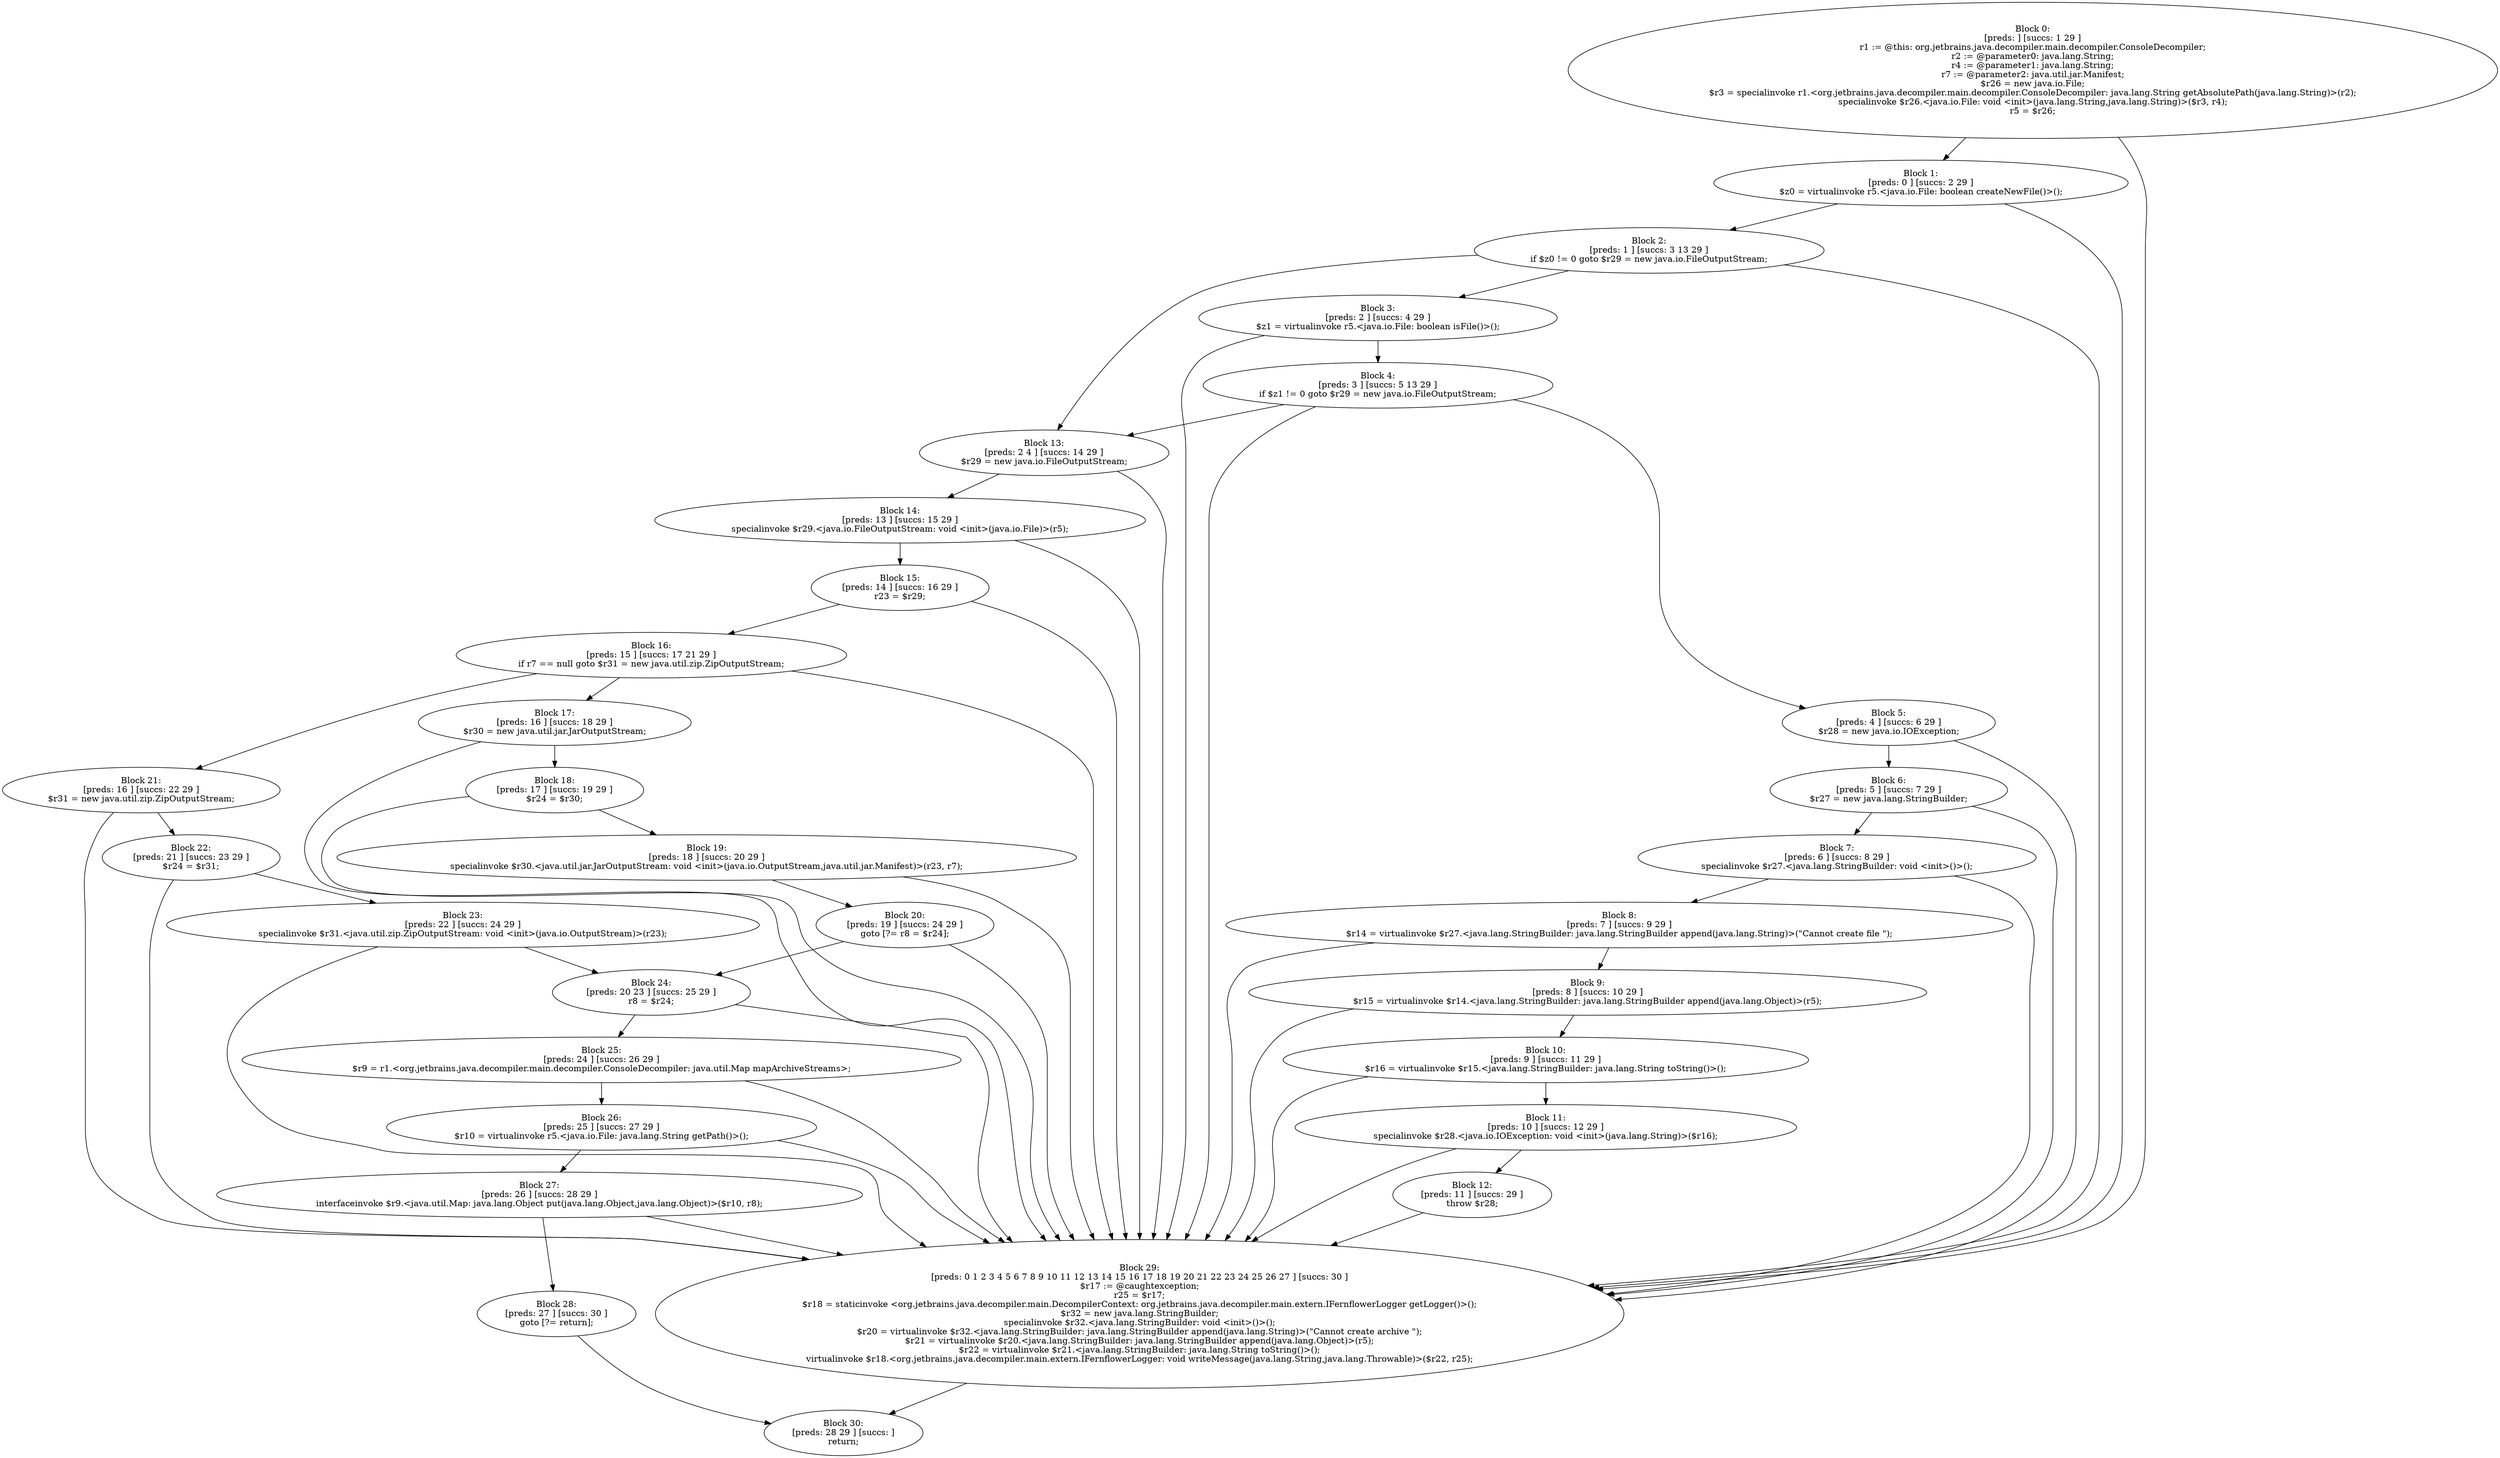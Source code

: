 digraph "unitGraph" {
    "Block 0:
[preds: ] [succs: 1 29 ]
r1 := @this: org.jetbrains.java.decompiler.main.decompiler.ConsoleDecompiler;
r2 := @parameter0: java.lang.String;
r4 := @parameter1: java.lang.String;
r7 := @parameter2: java.util.jar.Manifest;
$r26 = new java.io.File;
$r3 = specialinvoke r1.<org.jetbrains.java.decompiler.main.decompiler.ConsoleDecompiler: java.lang.String getAbsolutePath(java.lang.String)>(r2);
specialinvoke $r26.<java.io.File: void <init>(java.lang.String,java.lang.String)>($r3, r4);
r5 = $r26;
"
    "Block 1:
[preds: 0 ] [succs: 2 29 ]
$z0 = virtualinvoke r5.<java.io.File: boolean createNewFile()>();
"
    "Block 2:
[preds: 1 ] [succs: 3 13 29 ]
if $z0 != 0 goto $r29 = new java.io.FileOutputStream;
"
    "Block 3:
[preds: 2 ] [succs: 4 29 ]
$z1 = virtualinvoke r5.<java.io.File: boolean isFile()>();
"
    "Block 4:
[preds: 3 ] [succs: 5 13 29 ]
if $z1 != 0 goto $r29 = new java.io.FileOutputStream;
"
    "Block 5:
[preds: 4 ] [succs: 6 29 ]
$r28 = new java.io.IOException;
"
    "Block 6:
[preds: 5 ] [succs: 7 29 ]
$r27 = new java.lang.StringBuilder;
"
    "Block 7:
[preds: 6 ] [succs: 8 29 ]
specialinvoke $r27.<java.lang.StringBuilder: void <init>()>();
"
    "Block 8:
[preds: 7 ] [succs: 9 29 ]
$r14 = virtualinvoke $r27.<java.lang.StringBuilder: java.lang.StringBuilder append(java.lang.String)>(\"Cannot create file \");
"
    "Block 9:
[preds: 8 ] [succs: 10 29 ]
$r15 = virtualinvoke $r14.<java.lang.StringBuilder: java.lang.StringBuilder append(java.lang.Object)>(r5);
"
    "Block 10:
[preds: 9 ] [succs: 11 29 ]
$r16 = virtualinvoke $r15.<java.lang.StringBuilder: java.lang.String toString()>();
"
    "Block 11:
[preds: 10 ] [succs: 12 29 ]
specialinvoke $r28.<java.io.IOException: void <init>(java.lang.String)>($r16);
"
    "Block 12:
[preds: 11 ] [succs: 29 ]
throw $r28;
"
    "Block 13:
[preds: 2 4 ] [succs: 14 29 ]
$r29 = new java.io.FileOutputStream;
"
    "Block 14:
[preds: 13 ] [succs: 15 29 ]
specialinvoke $r29.<java.io.FileOutputStream: void <init>(java.io.File)>(r5);
"
    "Block 15:
[preds: 14 ] [succs: 16 29 ]
r23 = $r29;
"
    "Block 16:
[preds: 15 ] [succs: 17 21 29 ]
if r7 == null goto $r31 = new java.util.zip.ZipOutputStream;
"
    "Block 17:
[preds: 16 ] [succs: 18 29 ]
$r30 = new java.util.jar.JarOutputStream;
"
    "Block 18:
[preds: 17 ] [succs: 19 29 ]
$r24 = $r30;
"
    "Block 19:
[preds: 18 ] [succs: 20 29 ]
specialinvoke $r30.<java.util.jar.JarOutputStream: void <init>(java.io.OutputStream,java.util.jar.Manifest)>(r23, r7);
"
    "Block 20:
[preds: 19 ] [succs: 24 29 ]
goto [?= r8 = $r24];
"
    "Block 21:
[preds: 16 ] [succs: 22 29 ]
$r31 = new java.util.zip.ZipOutputStream;
"
    "Block 22:
[preds: 21 ] [succs: 23 29 ]
$r24 = $r31;
"
    "Block 23:
[preds: 22 ] [succs: 24 29 ]
specialinvoke $r31.<java.util.zip.ZipOutputStream: void <init>(java.io.OutputStream)>(r23);
"
    "Block 24:
[preds: 20 23 ] [succs: 25 29 ]
r8 = $r24;
"
    "Block 25:
[preds: 24 ] [succs: 26 29 ]
$r9 = r1.<org.jetbrains.java.decompiler.main.decompiler.ConsoleDecompiler: java.util.Map mapArchiveStreams>;
"
    "Block 26:
[preds: 25 ] [succs: 27 29 ]
$r10 = virtualinvoke r5.<java.io.File: java.lang.String getPath()>();
"
    "Block 27:
[preds: 26 ] [succs: 28 29 ]
interfaceinvoke $r9.<java.util.Map: java.lang.Object put(java.lang.Object,java.lang.Object)>($r10, r8);
"
    "Block 28:
[preds: 27 ] [succs: 30 ]
goto [?= return];
"
    "Block 29:
[preds: 0 1 2 3 4 5 6 7 8 9 10 11 12 13 14 15 16 17 18 19 20 21 22 23 24 25 26 27 ] [succs: 30 ]
$r17 := @caughtexception;
r25 = $r17;
$r18 = staticinvoke <org.jetbrains.java.decompiler.main.DecompilerContext: org.jetbrains.java.decompiler.main.extern.IFernflowerLogger getLogger()>();
$r32 = new java.lang.StringBuilder;
specialinvoke $r32.<java.lang.StringBuilder: void <init>()>();
$r20 = virtualinvoke $r32.<java.lang.StringBuilder: java.lang.StringBuilder append(java.lang.String)>(\"Cannot create archive \");
$r21 = virtualinvoke $r20.<java.lang.StringBuilder: java.lang.StringBuilder append(java.lang.Object)>(r5);
$r22 = virtualinvoke $r21.<java.lang.StringBuilder: java.lang.String toString()>();
virtualinvoke $r18.<org.jetbrains.java.decompiler.main.extern.IFernflowerLogger: void writeMessage(java.lang.String,java.lang.Throwable)>($r22, r25);
"
    "Block 30:
[preds: 28 29 ] [succs: ]
return;
"
    "Block 0:
[preds: ] [succs: 1 29 ]
r1 := @this: org.jetbrains.java.decompiler.main.decompiler.ConsoleDecompiler;
r2 := @parameter0: java.lang.String;
r4 := @parameter1: java.lang.String;
r7 := @parameter2: java.util.jar.Manifest;
$r26 = new java.io.File;
$r3 = specialinvoke r1.<org.jetbrains.java.decompiler.main.decompiler.ConsoleDecompiler: java.lang.String getAbsolutePath(java.lang.String)>(r2);
specialinvoke $r26.<java.io.File: void <init>(java.lang.String,java.lang.String)>($r3, r4);
r5 = $r26;
"->"Block 1:
[preds: 0 ] [succs: 2 29 ]
$z0 = virtualinvoke r5.<java.io.File: boolean createNewFile()>();
";
    "Block 0:
[preds: ] [succs: 1 29 ]
r1 := @this: org.jetbrains.java.decompiler.main.decompiler.ConsoleDecompiler;
r2 := @parameter0: java.lang.String;
r4 := @parameter1: java.lang.String;
r7 := @parameter2: java.util.jar.Manifest;
$r26 = new java.io.File;
$r3 = specialinvoke r1.<org.jetbrains.java.decompiler.main.decompiler.ConsoleDecompiler: java.lang.String getAbsolutePath(java.lang.String)>(r2);
specialinvoke $r26.<java.io.File: void <init>(java.lang.String,java.lang.String)>($r3, r4);
r5 = $r26;
"->"Block 29:
[preds: 0 1 2 3 4 5 6 7 8 9 10 11 12 13 14 15 16 17 18 19 20 21 22 23 24 25 26 27 ] [succs: 30 ]
$r17 := @caughtexception;
r25 = $r17;
$r18 = staticinvoke <org.jetbrains.java.decompiler.main.DecompilerContext: org.jetbrains.java.decompiler.main.extern.IFernflowerLogger getLogger()>();
$r32 = new java.lang.StringBuilder;
specialinvoke $r32.<java.lang.StringBuilder: void <init>()>();
$r20 = virtualinvoke $r32.<java.lang.StringBuilder: java.lang.StringBuilder append(java.lang.String)>(\"Cannot create archive \");
$r21 = virtualinvoke $r20.<java.lang.StringBuilder: java.lang.StringBuilder append(java.lang.Object)>(r5);
$r22 = virtualinvoke $r21.<java.lang.StringBuilder: java.lang.String toString()>();
virtualinvoke $r18.<org.jetbrains.java.decompiler.main.extern.IFernflowerLogger: void writeMessage(java.lang.String,java.lang.Throwable)>($r22, r25);
";
    "Block 1:
[preds: 0 ] [succs: 2 29 ]
$z0 = virtualinvoke r5.<java.io.File: boolean createNewFile()>();
"->"Block 2:
[preds: 1 ] [succs: 3 13 29 ]
if $z0 != 0 goto $r29 = new java.io.FileOutputStream;
";
    "Block 1:
[preds: 0 ] [succs: 2 29 ]
$z0 = virtualinvoke r5.<java.io.File: boolean createNewFile()>();
"->"Block 29:
[preds: 0 1 2 3 4 5 6 7 8 9 10 11 12 13 14 15 16 17 18 19 20 21 22 23 24 25 26 27 ] [succs: 30 ]
$r17 := @caughtexception;
r25 = $r17;
$r18 = staticinvoke <org.jetbrains.java.decompiler.main.DecompilerContext: org.jetbrains.java.decompiler.main.extern.IFernflowerLogger getLogger()>();
$r32 = new java.lang.StringBuilder;
specialinvoke $r32.<java.lang.StringBuilder: void <init>()>();
$r20 = virtualinvoke $r32.<java.lang.StringBuilder: java.lang.StringBuilder append(java.lang.String)>(\"Cannot create archive \");
$r21 = virtualinvoke $r20.<java.lang.StringBuilder: java.lang.StringBuilder append(java.lang.Object)>(r5);
$r22 = virtualinvoke $r21.<java.lang.StringBuilder: java.lang.String toString()>();
virtualinvoke $r18.<org.jetbrains.java.decompiler.main.extern.IFernflowerLogger: void writeMessage(java.lang.String,java.lang.Throwable)>($r22, r25);
";
    "Block 2:
[preds: 1 ] [succs: 3 13 29 ]
if $z0 != 0 goto $r29 = new java.io.FileOutputStream;
"->"Block 3:
[preds: 2 ] [succs: 4 29 ]
$z1 = virtualinvoke r5.<java.io.File: boolean isFile()>();
";
    "Block 2:
[preds: 1 ] [succs: 3 13 29 ]
if $z0 != 0 goto $r29 = new java.io.FileOutputStream;
"->"Block 13:
[preds: 2 4 ] [succs: 14 29 ]
$r29 = new java.io.FileOutputStream;
";
    "Block 2:
[preds: 1 ] [succs: 3 13 29 ]
if $z0 != 0 goto $r29 = new java.io.FileOutputStream;
"->"Block 29:
[preds: 0 1 2 3 4 5 6 7 8 9 10 11 12 13 14 15 16 17 18 19 20 21 22 23 24 25 26 27 ] [succs: 30 ]
$r17 := @caughtexception;
r25 = $r17;
$r18 = staticinvoke <org.jetbrains.java.decompiler.main.DecompilerContext: org.jetbrains.java.decompiler.main.extern.IFernflowerLogger getLogger()>();
$r32 = new java.lang.StringBuilder;
specialinvoke $r32.<java.lang.StringBuilder: void <init>()>();
$r20 = virtualinvoke $r32.<java.lang.StringBuilder: java.lang.StringBuilder append(java.lang.String)>(\"Cannot create archive \");
$r21 = virtualinvoke $r20.<java.lang.StringBuilder: java.lang.StringBuilder append(java.lang.Object)>(r5);
$r22 = virtualinvoke $r21.<java.lang.StringBuilder: java.lang.String toString()>();
virtualinvoke $r18.<org.jetbrains.java.decompiler.main.extern.IFernflowerLogger: void writeMessage(java.lang.String,java.lang.Throwable)>($r22, r25);
";
    "Block 3:
[preds: 2 ] [succs: 4 29 ]
$z1 = virtualinvoke r5.<java.io.File: boolean isFile()>();
"->"Block 4:
[preds: 3 ] [succs: 5 13 29 ]
if $z1 != 0 goto $r29 = new java.io.FileOutputStream;
";
    "Block 3:
[preds: 2 ] [succs: 4 29 ]
$z1 = virtualinvoke r5.<java.io.File: boolean isFile()>();
"->"Block 29:
[preds: 0 1 2 3 4 5 6 7 8 9 10 11 12 13 14 15 16 17 18 19 20 21 22 23 24 25 26 27 ] [succs: 30 ]
$r17 := @caughtexception;
r25 = $r17;
$r18 = staticinvoke <org.jetbrains.java.decompiler.main.DecompilerContext: org.jetbrains.java.decompiler.main.extern.IFernflowerLogger getLogger()>();
$r32 = new java.lang.StringBuilder;
specialinvoke $r32.<java.lang.StringBuilder: void <init>()>();
$r20 = virtualinvoke $r32.<java.lang.StringBuilder: java.lang.StringBuilder append(java.lang.String)>(\"Cannot create archive \");
$r21 = virtualinvoke $r20.<java.lang.StringBuilder: java.lang.StringBuilder append(java.lang.Object)>(r5);
$r22 = virtualinvoke $r21.<java.lang.StringBuilder: java.lang.String toString()>();
virtualinvoke $r18.<org.jetbrains.java.decompiler.main.extern.IFernflowerLogger: void writeMessage(java.lang.String,java.lang.Throwable)>($r22, r25);
";
    "Block 4:
[preds: 3 ] [succs: 5 13 29 ]
if $z1 != 0 goto $r29 = new java.io.FileOutputStream;
"->"Block 5:
[preds: 4 ] [succs: 6 29 ]
$r28 = new java.io.IOException;
";
    "Block 4:
[preds: 3 ] [succs: 5 13 29 ]
if $z1 != 0 goto $r29 = new java.io.FileOutputStream;
"->"Block 13:
[preds: 2 4 ] [succs: 14 29 ]
$r29 = new java.io.FileOutputStream;
";
    "Block 4:
[preds: 3 ] [succs: 5 13 29 ]
if $z1 != 0 goto $r29 = new java.io.FileOutputStream;
"->"Block 29:
[preds: 0 1 2 3 4 5 6 7 8 9 10 11 12 13 14 15 16 17 18 19 20 21 22 23 24 25 26 27 ] [succs: 30 ]
$r17 := @caughtexception;
r25 = $r17;
$r18 = staticinvoke <org.jetbrains.java.decompiler.main.DecompilerContext: org.jetbrains.java.decompiler.main.extern.IFernflowerLogger getLogger()>();
$r32 = new java.lang.StringBuilder;
specialinvoke $r32.<java.lang.StringBuilder: void <init>()>();
$r20 = virtualinvoke $r32.<java.lang.StringBuilder: java.lang.StringBuilder append(java.lang.String)>(\"Cannot create archive \");
$r21 = virtualinvoke $r20.<java.lang.StringBuilder: java.lang.StringBuilder append(java.lang.Object)>(r5);
$r22 = virtualinvoke $r21.<java.lang.StringBuilder: java.lang.String toString()>();
virtualinvoke $r18.<org.jetbrains.java.decompiler.main.extern.IFernflowerLogger: void writeMessage(java.lang.String,java.lang.Throwable)>($r22, r25);
";
    "Block 5:
[preds: 4 ] [succs: 6 29 ]
$r28 = new java.io.IOException;
"->"Block 6:
[preds: 5 ] [succs: 7 29 ]
$r27 = new java.lang.StringBuilder;
";
    "Block 5:
[preds: 4 ] [succs: 6 29 ]
$r28 = new java.io.IOException;
"->"Block 29:
[preds: 0 1 2 3 4 5 6 7 8 9 10 11 12 13 14 15 16 17 18 19 20 21 22 23 24 25 26 27 ] [succs: 30 ]
$r17 := @caughtexception;
r25 = $r17;
$r18 = staticinvoke <org.jetbrains.java.decompiler.main.DecompilerContext: org.jetbrains.java.decompiler.main.extern.IFernflowerLogger getLogger()>();
$r32 = new java.lang.StringBuilder;
specialinvoke $r32.<java.lang.StringBuilder: void <init>()>();
$r20 = virtualinvoke $r32.<java.lang.StringBuilder: java.lang.StringBuilder append(java.lang.String)>(\"Cannot create archive \");
$r21 = virtualinvoke $r20.<java.lang.StringBuilder: java.lang.StringBuilder append(java.lang.Object)>(r5);
$r22 = virtualinvoke $r21.<java.lang.StringBuilder: java.lang.String toString()>();
virtualinvoke $r18.<org.jetbrains.java.decompiler.main.extern.IFernflowerLogger: void writeMessage(java.lang.String,java.lang.Throwable)>($r22, r25);
";
    "Block 6:
[preds: 5 ] [succs: 7 29 ]
$r27 = new java.lang.StringBuilder;
"->"Block 7:
[preds: 6 ] [succs: 8 29 ]
specialinvoke $r27.<java.lang.StringBuilder: void <init>()>();
";
    "Block 6:
[preds: 5 ] [succs: 7 29 ]
$r27 = new java.lang.StringBuilder;
"->"Block 29:
[preds: 0 1 2 3 4 5 6 7 8 9 10 11 12 13 14 15 16 17 18 19 20 21 22 23 24 25 26 27 ] [succs: 30 ]
$r17 := @caughtexception;
r25 = $r17;
$r18 = staticinvoke <org.jetbrains.java.decompiler.main.DecompilerContext: org.jetbrains.java.decompiler.main.extern.IFernflowerLogger getLogger()>();
$r32 = new java.lang.StringBuilder;
specialinvoke $r32.<java.lang.StringBuilder: void <init>()>();
$r20 = virtualinvoke $r32.<java.lang.StringBuilder: java.lang.StringBuilder append(java.lang.String)>(\"Cannot create archive \");
$r21 = virtualinvoke $r20.<java.lang.StringBuilder: java.lang.StringBuilder append(java.lang.Object)>(r5);
$r22 = virtualinvoke $r21.<java.lang.StringBuilder: java.lang.String toString()>();
virtualinvoke $r18.<org.jetbrains.java.decompiler.main.extern.IFernflowerLogger: void writeMessage(java.lang.String,java.lang.Throwable)>($r22, r25);
";
    "Block 7:
[preds: 6 ] [succs: 8 29 ]
specialinvoke $r27.<java.lang.StringBuilder: void <init>()>();
"->"Block 8:
[preds: 7 ] [succs: 9 29 ]
$r14 = virtualinvoke $r27.<java.lang.StringBuilder: java.lang.StringBuilder append(java.lang.String)>(\"Cannot create file \");
";
    "Block 7:
[preds: 6 ] [succs: 8 29 ]
specialinvoke $r27.<java.lang.StringBuilder: void <init>()>();
"->"Block 29:
[preds: 0 1 2 3 4 5 6 7 8 9 10 11 12 13 14 15 16 17 18 19 20 21 22 23 24 25 26 27 ] [succs: 30 ]
$r17 := @caughtexception;
r25 = $r17;
$r18 = staticinvoke <org.jetbrains.java.decompiler.main.DecompilerContext: org.jetbrains.java.decompiler.main.extern.IFernflowerLogger getLogger()>();
$r32 = new java.lang.StringBuilder;
specialinvoke $r32.<java.lang.StringBuilder: void <init>()>();
$r20 = virtualinvoke $r32.<java.lang.StringBuilder: java.lang.StringBuilder append(java.lang.String)>(\"Cannot create archive \");
$r21 = virtualinvoke $r20.<java.lang.StringBuilder: java.lang.StringBuilder append(java.lang.Object)>(r5);
$r22 = virtualinvoke $r21.<java.lang.StringBuilder: java.lang.String toString()>();
virtualinvoke $r18.<org.jetbrains.java.decompiler.main.extern.IFernflowerLogger: void writeMessage(java.lang.String,java.lang.Throwable)>($r22, r25);
";
    "Block 8:
[preds: 7 ] [succs: 9 29 ]
$r14 = virtualinvoke $r27.<java.lang.StringBuilder: java.lang.StringBuilder append(java.lang.String)>(\"Cannot create file \");
"->"Block 9:
[preds: 8 ] [succs: 10 29 ]
$r15 = virtualinvoke $r14.<java.lang.StringBuilder: java.lang.StringBuilder append(java.lang.Object)>(r5);
";
    "Block 8:
[preds: 7 ] [succs: 9 29 ]
$r14 = virtualinvoke $r27.<java.lang.StringBuilder: java.lang.StringBuilder append(java.lang.String)>(\"Cannot create file \");
"->"Block 29:
[preds: 0 1 2 3 4 5 6 7 8 9 10 11 12 13 14 15 16 17 18 19 20 21 22 23 24 25 26 27 ] [succs: 30 ]
$r17 := @caughtexception;
r25 = $r17;
$r18 = staticinvoke <org.jetbrains.java.decompiler.main.DecompilerContext: org.jetbrains.java.decompiler.main.extern.IFernflowerLogger getLogger()>();
$r32 = new java.lang.StringBuilder;
specialinvoke $r32.<java.lang.StringBuilder: void <init>()>();
$r20 = virtualinvoke $r32.<java.lang.StringBuilder: java.lang.StringBuilder append(java.lang.String)>(\"Cannot create archive \");
$r21 = virtualinvoke $r20.<java.lang.StringBuilder: java.lang.StringBuilder append(java.lang.Object)>(r5);
$r22 = virtualinvoke $r21.<java.lang.StringBuilder: java.lang.String toString()>();
virtualinvoke $r18.<org.jetbrains.java.decompiler.main.extern.IFernflowerLogger: void writeMessage(java.lang.String,java.lang.Throwable)>($r22, r25);
";
    "Block 9:
[preds: 8 ] [succs: 10 29 ]
$r15 = virtualinvoke $r14.<java.lang.StringBuilder: java.lang.StringBuilder append(java.lang.Object)>(r5);
"->"Block 10:
[preds: 9 ] [succs: 11 29 ]
$r16 = virtualinvoke $r15.<java.lang.StringBuilder: java.lang.String toString()>();
";
    "Block 9:
[preds: 8 ] [succs: 10 29 ]
$r15 = virtualinvoke $r14.<java.lang.StringBuilder: java.lang.StringBuilder append(java.lang.Object)>(r5);
"->"Block 29:
[preds: 0 1 2 3 4 5 6 7 8 9 10 11 12 13 14 15 16 17 18 19 20 21 22 23 24 25 26 27 ] [succs: 30 ]
$r17 := @caughtexception;
r25 = $r17;
$r18 = staticinvoke <org.jetbrains.java.decompiler.main.DecompilerContext: org.jetbrains.java.decompiler.main.extern.IFernflowerLogger getLogger()>();
$r32 = new java.lang.StringBuilder;
specialinvoke $r32.<java.lang.StringBuilder: void <init>()>();
$r20 = virtualinvoke $r32.<java.lang.StringBuilder: java.lang.StringBuilder append(java.lang.String)>(\"Cannot create archive \");
$r21 = virtualinvoke $r20.<java.lang.StringBuilder: java.lang.StringBuilder append(java.lang.Object)>(r5);
$r22 = virtualinvoke $r21.<java.lang.StringBuilder: java.lang.String toString()>();
virtualinvoke $r18.<org.jetbrains.java.decompiler.main.extern.IFernflowerLogger: void writeMessage(java.lang.String,java.lang.Throwable)>($r22, r25);
";
    "Block 10:
[preds: 9 ] [succs: 11 29 ]
$r16 = virtualinvoke $r15.<java.lang.StringBuilder: java.lang.String toString()>();
"->"Block 11:
[preds: 10 ] [succs: 12 29 ]
specialinvoke $r28.<java.io.IOException: void <init>(java.lang.String)>($r16);
";
    "Block 10:
[preds: 9 ] [succs: 11 29 ]
$r16 = virtualinvoke $r15.<java.lang.StringBuilder: java.lang.String toString()>();
"->"Block 29:
[preds: 0 1 2 3 4 5 6 7 8 9 10 11 12 13 14 15 16 17 18 19 20 21 22 23 24 25 26 27 ] [succs: 30 ]
$r17 := @caughtexception;
r25 = $r17;
$r18 = staticinvoke <org.jetbrains.java.decompiler.main.DecompilerContext: org.jetbrains.java.decompiler.main.extern.IFernflowerLogger getLogger()>();
$r32 = new java.lang.StringBuilder;
specialinvoke $r32.<java.lang.StringBuilder: void <init>()>();
$r20 = virtualinvoke $r32.<java.lang.StringBuilder: java.lang.StringBuilder append(java.lang.String)>(\"Cannot create archive \");
$r21 = virtualinvoke $r20.<java.lang.StringBuilder: java.lang.StringBuilder append(java.lang.Object)>(r5);
$r22 = virtualinvoke $r21.<java.lang.StringBuilder: java.lang.String toString()>();
virtualinvoke $r18.<org.jetbrains.java.decompiler.main.extern.IFernflowerLogger: void writeMessage(java.lang.String,java.lang.Throwable)>($r22, r25);
";
    "Block 11:
[preds: 10 ] [succs: 12 29 ]
specialinvoke $r28.<java.io.IOException: void <init>(java.lang.String)>($r16);
"->"Block 12:
[preds: 11 ] [succs: 29 ]
throw $r28;
";
    "Block 11:
[preds: 10 ] [succs: 12 29 ]
specialinvoke $r28.<java.io.IOException: void <init>(java.lang.String)>($r16);
"->"Block 29:
[preds: 0 1 2 3 4 5 6 7 8 9 10 11 12 13 14 15 16 17 18 19 20 21 22 23 24 25 26 27 ] [succs: 30 ]
$r17 := @caughtexception;
r25 = $r17;
$r18 = staticinvoke <org.jetbrains.java.decompiler.main.DecompilerContext: org.jetbrains.java.decompiler.main.extern.IFernflowerLogger getLogger()>();
$r32 = new java.lang.StringBuilder;
specialinvoke $r32.<java.lang.StringBuilder: void <init>()>();
$r20 = virtualinvoke $r32.<java.lang.StringBuilder: java.lang.StringBuilder append(java.lang.String)>(\"Cannot create archive \");
$r21 = virtualinvoke $r20.<java.lang.StringBuilder: java.lang.StringBuilder append(java.lang.Object)>(r5);
$r22 = virtualinvoke $r21.<java.lang.StringBuilder: java.lang.String toString()>();
virtualinvoke $r18.<org.jetbrains.java.decompiler.main.extern.IFernflowerLogger: void writeMessage(java.lang.String,java.lang.Throwable)>($r22, r25);
";
    "Block 12:
[preds: 11 ] [succs: 29 ]
throw $r28;
"->"Block 29:
[preds: 0 1 2 3 4 5 6 7 8 9 10 11 12 13 14 15 16 17 18 19 20 21 22 23 24 25 26 27 ] [succs: 30 ]
$r17 := @caughtexception;
r25 = $r17;
$r18 = staticinvoke <org.jetbrains.java.decompiler.main.DecompilerContext: org.jetbrains.java.decompiler.main.extern.IFernflowerLogger getLogger()>();
$r32 = new java.lang.StringBuilder;
specialinvoke $r32.<java.lang.StringBuilder: void <init>()>();
$r20 = virtualinvoke $r32.<java.lang.StringBuilder: java.lang.StringBuilder append(java.lang.String)>(\"Cannot create archive \");
$r21 = virtualinvoke $r20.<java.lang.StringBuilder: java.lang.StringBuilder append(java.lang.Object)>(r5);
$r22 = virtualinvoke $r21.<java.lang.StringBuilder: java.lang.String toString()>();
virtualinvoke $r18.<org.jetbrains.java.decompiler.main.extern.IFernflowerLogger: void writeMessage(java.lang.String,java.lang.Throwable)>($r22, r25);
";
    "Block 13:
[preds: 2 4 ] [succs: 14 29 ]
$r29 = new java.io.FileOutputStream;
"->"Block 14:
[preds: 13 ] [succs: 15 29 ]
specialinvoke $r29.<java.io.FileOutputStream: void <init>(java.io.File)>(r5);
";
    "Block 13:
[preds: 2 4 ] [succs: 14 29 ]
$r29 = new java.io.FileOutputStream;
"->"Block 29:
[preds: 0 1 2 3 4 5 6 7 8 9 10 11 12 13 14 15 16 17 18 19 20 21 22 23 24 25 26 27 ] [succs: 30 ]
$r17 := @caughtexception;
r25 = $r17;
$r18 = staticinvoke <org.jetbrains.java.decompiler.main.DecompilerContext: org.jetbrains.java.decompiler.main.extern.IFernflowerLogger getLogger()>();
$r32 = new java.lang.StringBuilder;
specialinvoke $r32.<java.lang.StringBuilder: void <init>()>();
$r20 = virtualinvoke $r32.<java.lang.StringBuilder: java.lang.StringBuilder append(java.lang.String)>(\"Cannot create archive \");
$r21 = virtualinvoke $r20.<java.lang.StringBuilder: java.lang.StringBuilder append(java.lang.Object)>(r5);
$r22 = virtualinvoke $r21.<java.lang.StringBuilder: java.lang.String toString()>();
virtualinvoke $r18.<org.jetbrains.java.decompiler.main.extern.IFernflowerLogger: void writeMessage(java.lang.String,java.lang.Throwable)>($r22, r25);
";
    "Block 14:
[preds: 13 ] [succs: 15 29 ]
specialinvoke $r29.<java.io.FileOutputStream: void <init>(java.io.File)>(r5);
"->"Block 15:
[preds: 14 ] [succs: 16 29 ]
r23 = $r29;
";
    "Block 14:
[preds: 13 ] [succs: 15 29 ]
specialinvoke $r29.<java.io.FileOutputStream: void <init>(java.io.File)>(r5);
"->"Block 29:
[preds: 0 1 2 3 4 5 6 7 8 9 10 11 12 13 14 15 16 17 18 19 20 21 22 23 24 25 26 27 ] [succs: 30 ]
$r17 := @caughtexception;
r25 = $r17;
$r18 = staticinvoke <org.jetbrains.java.decompiler.main.DecompilerContext: org.jetbrains.java.decompiler.main.extern.IFernflowerLogger getLogger()>();
$r32 = new java.lang.StringBuilder;
specialinvoke $r32.<java.lang.StringBuilder: void <init>()>();
$r20 = virtualinvoke $r32.<java.lang.StringBuilder: java.lang.StringBuilder append(java.lang.String)>(\"Cannot create archive \");
$r21 = virtualinvoke $r20.<java.lang.StringBuilder: java.lang.StringBuilder append(java.lang.Object)>(r5);
$r22 = virtualinvoke $r21.<java.lang.StringBuilder: java.lang.String toString()>();
virtualinvoke $r18.<org.jetbrains.java.decompiler.main.extern.IFernflowerLogger: void writeMessage(java.lang.String,java.lang.Throwable)>($r22, r25);
";
    "Block 15:
[preds: 14 ] [succs: 16 29 ]
r23 = $r29;
"->"Block 16:
[preds: 15 ] [succs: 17 21 29 ]
if r7 == null goto $r31 = new java.util.zip.ZipOutputStream;
";
    "Block 15:
[preds: 14 ] [succs: 16 29 ]
r23 = $r29;
"->"Block 29:
[preds: 0 1 2 3 4 5 6 7 8 9 10 11 12 13 14 15 16 17 18 19 20 21 22 23 24 25 26 27 ] [succs: 30 ]
$r17 := @caughtexception;
r25 = $r17;
$r18 = staticinvoke <org.jetbrains.java.decompiler.main.DecompilerContext: org.jetbrains.java.decompiler.main.extern.IFernflowerLogger getLogger()>();
$r32 = new java.lang.StringBuilder;
specialinvoke $r32.<java.lang.StringBuilder: void <init>()>();
$r20 = virtualinvoke $r32.<java.lang.StringBuilder: java.lang.StringBuilder append(java.lang.String)>(\"Cannot create archive \");
$r21 = virtualinvoke $r20.<java.lang.StringBuilder: java.lang.StringBuilder append(java.lang.Object)>(r5);
$r22 = virtualinvoke $r21.<java.lang.StringBuilder: java.lang.String toString()>();
virtualinvoke $r18.<org.jetbrains.java.decompiler.main.extern.IFernflowerLogger: void writeMessage(java.lang.String,java.lang.Throwable)>($r22, r25);
";
    "Block 16:
[preds: 15 ] [succs: 17 21 29 ]
if r7 == null goto $r31 = new java.util.zip.ZipOutputStream;
"->"Block 17:
[preds: 16 ] [succs: 18 29 ]
$r30 = new java.util.jar.JarOutputStream;
";
    "Block 16:
[preds: 15 ] [succs: 17 21 29 ]
if r7 == null goto $r31 = new java.util.zip.ZipOutputStream;
"->"Block 21:
[preds: 16 ] [succs: 22 29 ]
$r31 = new java.util.zip.ZipOutputStream;
";
    "Block 16:
[preds: 15 ] [succs: 17 21 29 ]
if r7 == null goto $r31 = new java.util.zip.ZipOutputStream;
"->"Block 29:
[preds: 0 1 2 3 4 5 6 7 8 9 10 11 12 13 14 15 16 17 18 19 20 21 22 23 24 25 26 27 ] [succs: 30 ]
$r17 := @caughtexception;
r25 = $r17;
$r18 = staticinvoke <org.jetbrains.java.decompiler.main.DecompilerContext: org.jetbrains.java.decompiler.main.extern.IFernflowerLogger getLogger()>();
$r32 = new java.lang.StringBuilder;
specialinvoke $r32.<java.lang.StringBuilder: void <init>()>();
$r20 = virtualinvoke $r32.<java.lang.StringBuilder: java.lang.StringBuilder append(java.lang.String)>(\"Cannot create archive \");
$r21 = virtualinvoke $r20.<java.lang.StringBuilder: java.lang.StringBuilder append(java.lang.Object)>(r5);
$r22 = virtualinvoke $r21.<java.lang.StringBuilder: java.lang.String toString()>();
virtualinvoke $r18.<org.jetbrains.java.decompiler.main.extern.IFernflowerLogger: void writeMessage(java.lang.String,java.lang.Throwable)>($r22, r25);
";
    "Block 17:
[preds: 16 ] [succs: 18 29 ]
$r30 = new java.util.jar.JarOutputStream;
"->"Block 18:
[preds: 17 ] [succs: 19 29 ]
$r24 = $r30;
";
    "Block 17:
[preds: 16 ] [succs: 18 29 ]
$r30 = new java.util.jar.JarOutputStream;
"->"Block 29:
[preds: 0 1 2 3 4 5 6 7 8 9 10 11 12 13 14 15 16 17 18 19 20 21 22 23 24 25 26 27 ] [succs: 30 ]
$r17 := @caughtexception;
r25 = $r17;
$r18 = staticinvoke <org.jetbrains.java.decompiler.main.DecompilerContext: org.jetbrains.java.decompiler.main.extern.IFernflowerLogger getLogger()>();
$r32 = new java.lang.StringBuilder;
specialinvoke $r32.<java.lang.StringBuilder: void <init>()>();
$r20 = virtualinvoke $r32.<java.lang.StringBuilder: java.lang.StringBuilder append(java.lang.String)>(\"Cannot create archive \");
$r21 = virtualinvoke $r20.<java.lang.StringBuilder: java.lang.StringBuilder append(java.lang.Object)>(r5);
$r22 = virtualinvoke $r21.<java.lang.StringBuilder: java.lang.String toString()>();
virtualinvoke $r18.<org.jetbrains.java.decompiler.main.extern.IFernflowerLogger: void writeMessage(java.lang.String,java.lang.Throwable)>($r22, r25);
";
    "Block 18:
[preds: 17 ] [succs: 19 29 ]
$r24 = $r30;
"->"Block 19:
[preds: 18 ] [succs: 20 29 ]
specialinvoke $r30.<java.util.jar.JarOutputStream: void <init>(java.io.OutputStream,java.util.jar.Manifest)>(r23, r7);
";
    "Block 18:
[preds: 17 ] [succs: 19 29 ]
$r24 = $r30;
"->"Block 29:
[preds: 0 1 2 3 4 5 6 7 8 9 10 11 12 13 14 15 16 17 18 19 20 21 22 23 24 25 26 27 ] [succs: 30 ]
$r17 := @caughtexception;
r25 = $r17;
$r18 = staticinvoke <org.jetbrains.java.decompiler.main.DecompilerContext: org.jetbrains.java.decompiler.main.extern.IFernflowerLogger getLogger()>();
$r32 = new java.lang.StringBuilder;
specialinvoke $r32.<java.lang.StringBuilder: void <init>()>();
$r20 = virtualinvoke $r32.<java.lang.StringBuilder: java.lang.StringBuilder append(java.lang.String)>(\"Cannot create archive \");
$r21 = virtualinvoke $r20.<java.lang.StringBuilder: java.lang.StringBuilder append(java.lang.Object)>(r5);
$r22 = virtualinvoke $r21.<java.lang.StringBuilder: java.lang.String toString()>();
virtualinvoke $r18.<org.jetbrains.java.decompiler.main.extern.IFernflowerLogger: void writeMessage(java.lang.String,java.lang.Throwable)>($r22, r25);
";
    "Block 19:
[preds: 18 ] [succs: 20 29 ]
specialinvoke $r30.<java.util.jar.JarOutputStream: void <init>(java.io.OutputStream,java.util.jar.Manifest)>(r23, r7);
"->"Block 20:
[preds: 19 ] [succs: 24 29 ]
goto [?= r8 = $r24];
";
    "Block 19:
[preds: 18 ] [succs: 20 29 ]
specialinvoke $r30.<java.util.jar.JarOutputStream: void <init>(java.io.OutputStream,java.util.jar.Manifest)>(r23, r7);
"->"Block 29:
[preds: 0 1 2 3 4 5 6 7 8 9 10 11 12 13 14 15 16 17 18 19 20 21 22 23 24 25 26 27 ] [succs: 30 ]
$r17 := @caughtexception;
r25 = $r17;
$r18 = staticinvoke <org.jetbrains.java.decompiler.main.DecompilerContext: org.jetbrains.java.decompiler.main.extern.IFernflowerLogger getLogger()>();
$r32 = new java.lang.StringBuilder;
specialinvoke $r32.<java.lang.StringBuilder: void <init>()>();
$r20 = virtualinvoke $r32.<java.lang.StringBuilder: java.lang.StringBuilder append(java.lang.String)>(\"Cannot create archive \");
$r21 = virtualinvoke $r20.<java.lang.StringBuilder: java.lang.StringBuilder append(java.lang.Object)>(r5);
$r22 = virtualinvoke $r21.<java.lang.StringBuilder: java.lang.String toString()>();
virtualinvoke $r18.<org.jetbrains.java.decompiler.main.extern.IFernflowerLogger: void writeMessage(java.lang.String,java.lang.Throwable)>($r22, r25);
";
    "Block 20:
[preds: 19 ] [succs: 24 29 ]
goto [?= r8 = $r24];
"->"Block 24:
[preds: 20 23 ] [succs: 25 29 ]
r8 = $r24;
";
    "Block 20:
[preds: 19 ] [succs: 24 29 ]
goto [?= r8 = $r24];
"->"Block 29:
[preds: 0 1 2 3 4 5 6 7 8 9 10 11 12 13 14 15 16 17 18 19 20 21 22 23 24 25 26 27 ] [succs: 30 ]
$r17 := @caughtexception;
r25 = $r17;
$r18 = staticinvoke <org.jetbrains.java.decompiler.main.DecompilerContext: org.jetbrains.java.decompiler.main.extern.IFernflowerLogger getLogger()>();
$r32 = new java.lang.StringBuilder;
specialinvoke $r32.<java.lang.StringBuilder: void <init>()>();
$r20 = virtualinvoke $r32.<java.lang.StringBuilder: java.lang.StringBuilder append(java.lang.String)>(\"Cannot create archive \");
$r21 = virtualinvoke $r20.<java.lang.StringBuilder: java.lang.StringBuilder append(java.lang.Object)>(r5);
$r22 = virtualinvoke $r21.<java.lang.StringBuilder: java.lang.String toString()>();
virtualinvoke $r18.<org.jetbrains.java.decompiler.main.extern.IFernflowerLogger: void writeMessage(java.lang.String,java.lang.Throwable)>($r22, r25);
";
    "Block 21:
[preds: 16 ] [succs: 22 29 ]
$r31 = new java.util.zip.ZipOutputStream;
"->"Block 22:
[preds: 21 ] [succs: 23 29 ]
$r24 = $r31;
";
    "Block 21:
[preds: 16 ] [succs: 22 29 ]
$r31 = new java.util.zip.ZipOutputStream;
"->"Block 29:
[preds: 0 1 2 3 4 5 6 7 8 9 10 11 12 13 14 15 16 17 18 19 20 21 22 23 24 25 26 27 ] [succs: 30 ]
$r17 := @caughtexception;
r25 = $r17;
$r18 = staticinvoke <org.jetbrains.java.decompiler.main.DecompilerContext: org.jetbrains.java.decompiler.main.extern.IFernflowerLogger getLogger()>();
$r32 = new java.lang.StringBuilder;
specialinvoke $r32.<java.lang.StringBuilder: void <init>()>();
$r20 = virtualinvoke $r32.<java.lang.StringBuilder: java.lang.StringBuilder append(java.lang.String)>(\"Cannot create archive \");
$r21 = virtualinvoke $r20.<java.lang.StringBuilder: java.lang.StringBuilder append(java.lang.Object)>(r5);
$r22 = virtualinvoke $r21.<java.lang.StringBuilder: java.lang.String toString()>();
virtualinvoke $r18.<org.jetbrains.java.decompiler.main.extern.IFernflowerLogger: void writeMessage(java.lang.String,java.lang.Throwable)>($r22, r25);
";
    "Block 22:
[preds: 21 ] [succs: 23 29 ]
$r24 = $r31;
"->"Block 23:
[preds: 22 ] [succs: 24 29 ]
specialinvoke $r31.<java.util.zip.ZipOutputStream: void <init>(java.io.OutputStream)>(r23);
";
    "Block 22:
[preds: 21 ] [succs: 23 29 ]
$r24 = $r31;
"->"Block 29:
[preds: 0 1 2 3 4 5 6 7 8 9 10 11 12 13 14 15 16 17 18 19 20 21 22 23 24 25 26 27 ] [succs: 30 ]
$r17 := @caughtexception;
r25 = $r17;
$r18 = staticinvoke <org.jetbrains.java.decompiler.main.DecompilerContext: org.jetbrains.java.decompiler.main.extern.IFernflowerLogger getLogger()>();
$r32 = new java.lang.StringBuilder;
specialinvoke $r32.<java.lang.StringBuilder: void <init>()>();
$r20 = virtualinvoke $r32.<java.lang.StringBuilder: java.lang.StringBuilder append(java.lang.String)>(\"Cannot create archive \");
$r21 = virtualinvoke $r20.<java.lang.StringBuilder: java.lang.StringBuilder append(java.lang.Object)>(r5);
$r22 = virtualinvoke $r21.<java.lang.StringBuilder: java.lang.String toString()>();
virtualinvoke $r18.<org.jetbrains.java.decompiler.main.extern.IFernflowerLogger: void writeMessage(java.lang.String,java.lang.Throwable)>($r22, r25);
";
    "Block 23:
[preds: 22 ] [succs: 24 29 ]
specialinvoke $r31.<java.util.zip.ZipOutputStream: void <init>(java.io.OutputStream)>(r23);
"->"Block 24:
[preds: 20 23 ] [succs: 25 29 ]
r8 = $r24;
";
    "Block 23:
[preds: 22 ] [succs: 24 29 ]
specialinvoke $r31.<java.util.zip.ZipOutputStream: void <init>(java.io.OutputStream)>(r23);
"->"Block 29:
[preds: 0 1 2 3 4 5 6 7 8 9 10 11 12 13 14 15 16 17 18 19 20 21 22 23 24 25 26 27 ] [succs: 30 ]
$r17 := @caughtexception;
r25 = $r17;
$r18 = staticinvoke <org.jetbrains.java.decompiler.main.DecompilerContext: org.jetbrains.java.decompiler.main.extern.IFernflowerLogger getLogger()>();
$r32 = new java.lang.StringBuilder;
specialinvoke $r32.<java.lang.StringBuilder: void <init>()>();
$r20 = virtualinvoke $r32.<java.lang.StringBuilder: java.lang.StringBuilder append(java.lang.String)>(\"Cannot create archive \");
$r21 = virtualinvoke $r20.<java.lang.StringBuilder: java.lang.StringBuilder append(java.lang.Object)>(r5);
$r22 = virtualinvoke $r21.<java.lang.StringBuilder: java.lang.String toString()>();
virtualinvoke $r18.<org.jetbrains.java.decompiler.main.extern.IFernflowerLogger: void writeMessage(java.lang.String,java.lang.Throwable)>($r22, r25);
";
    "Block 24:
[preds: 20 23 ] [succs: 25 29 ]
r8 = $r24;
"->"Block 25:
[preds: 24 ] [succs: 26 29 ]
$r9 = r1.<org.jetbrains.java.decompiler.main.decompiler.ConsoleDecompiler: java.util.Map mapArchiveStreams>;
";
    "Block 24:
[preds: 20 23 ] [succs: 25 29 ]
r8 = $r24;
"->"Block 29:
[preds: 0 1 2 3 4 5 6 7 8 9 10 11 12 13 14 15 16 17 18 19 20 21 22 23 24 25 26 27 ] [succs: 30 ]
$r17 := @caughtexception;
r25 = $r17;
$r18 = staticinvoke <org.jetbrains.java.decompiler.main.DecompilerContext: org.jetbrains.java.decompiler.main.extern.IFernflowerLogger getLogger()>();
$r32 = new java.lang.StringBuilder;
specialinvoke $r32.<java.lang.StringBuilder: void <init>()>();
$r20 = virtualinvoke $r32.<java.lang.StringBuilder: java.lang.StringBuilder append(java.lang.String)>(\"Cannot create archive \");
$r21 = virtualinvoke $r20.<java.lang.StringBuilder: java.lang.StringBuilder append(java.lang.Object)>(r5);
$r22 = virtualinvoke $r21.<java.lang.StringBuilder: java.lang.String toString()>();
virtualinvoke $r18.<org.jetbrains.java.decompiler.main.extern.IFernflowerLogger: void writeMessage(java.lang.String,java.lang.Throwable)>($r22, r25);
";
    "Block 25:
[preds: 24 ] [succs: 26 29 ]
$r9 = r1.<org.jetbrains.java.decompiler.main.decompiler.ConsoleDecompiler: java.util.Map mapArchiveStreams>;
"->"Block 26:
[preds: 25 ] [succs: 27 29 ]
$r10 = virtualinvoke r5.<java.io.File: java.lang.String getPath()>();
";
    "Block 25:
[preds: 24 ] [succs: 26 29 ]
$r9 = r1.<org.jetbrains.java.decompiler.main.decompiler.ConsoleDecompiler: java.util.Map mapArchiveStreams>;
"->"Block 29:
[preds: 0 1 2 3 4 5 6 7 8 9 10 11 12 13 14 15 16 17 18 19 20 21 22 23 24 25 26 27 ] [succs: 30 ]
$r17 := @caughtexception;
r25 = $r17;
$r18 = staticinvoke <org.jetbrains.java.decompiler.main.DecompilerContext: org.jetbrains.java.decompiler.main.extern.IFernflowerLogger getLogger()>();
$r32 = new java.lang.StringBuilder;
specialinvoke $r32.<java.lang.StringBuilder: void <init>()>();
$r20 = virtualinvoke $r32.<java.lang.StringBuilder: java.lang.StringBuilder append(java.lang.String)>(\"Cannot create archive \");
$r21 = virtualinvoke $r20.<java.lang.StringBuilder: java.lang.StringBuilder append(java.lang.Object)>(r5);
$r22 = virtualinvoke $r21.<java.lang.StringBuilder: java.lang.String toString()>();
virtualinvoke $r18.<org.jetbrains.java.decompiler.main.extern.IFernflowerLogger: void writeMessage(java.lang.String,java.lang.Throwable)>($r22, r25);
";
    "Block 26:
[preds: 25 ] [succs: 27 29 ]
$r10 = virtualinvoke r5.<java.io.File: java.lang.String getPath()>();
"->"Block 27:
[preds: 26 ] [succs: 28 29 ]
interfaceinvoke $r9.<java.util.Map: java.lang.Object put(java.lang.Object,java.lang.Object)>($r10, r8);
";
    "Block 26:
[preds: 25 ] [succs: 27 29 ]
$r10 = virtualinvoke r5.<java.io.File: java.lang.String getPath()>();
"->"Block 29:
[preds: 0 1 2 3 4 5 6 7 8 9 10 11 12 13 14 15 16 17 18 19 20 21 22 23 24 25 26 27 ] [succs: 30 ]
$r17 := @caughtexception;
r25 = $r17;
$r18 = staticinvoke <org.jetbrains.java.decompiler.main.DecompilerContext: org.jetbrains.java.decompiler.main.extern.IFernflowerLogger getLogger()>();
$r32 = new java.lang.StringBuilder;
specialinvoke $r32.<java.lang.StringBuilder: void <init>()>();
$r20 = virtualinvoke $r32.<java.lang.StringBuilder: java.lang.StringBuilder append(java.lang.String)>(\"Cannot create archive \");
$r21 = virtualinvoke $r20.<java.lang.StringBuilder: java.lang.StringBuilder append(java.lang.Object)>(r5);
$r22 = virtualinvoke $r21.<java.lang.StringBuilder: java.lang.String toString()>();
virtualinvoke $r18.<org.jetbrains.java.decompiler.main.extern.IFernflowerLogger: void writeMessage(java.lang.String,java.lang.Throwable)>($r22, r25);
";
    "Block 27:
[preds: 26 ] [succs: 28 29 ]
interfaceinvoke $r9.<java.util.Map: java.lang.Object put(java.lang.Object,java.lang.Object)>($r10, r8);
"->"Block 28:
[preds: 27 ] [succs: 30 ]
goto [?= return];
";
    "Block 27:
[preds: 26 ] [succs: 28 29 ]
interfaceinvoke $r9.<java.util.Map: java.lang.Object put(java.lang.Object,java.lang.Object)>($r10, r8);
"->"Block 29:
[preds: 0 1 2 3 4 5 6 7 8 9 10 11 12 13 14 15 16 17 18 19 20 21 22 23 24 25 26 27 ] [succs: 30 ]
$r17 := @caughtexception;
r25 = $r17;
$r18 = staticinvoke <org.jetbrains.java.decompiler.main.DecompilerContext: org.jetbrains.java.decompiler.main.extern.IFernflowerLogger getLogger()>();
$r32 = new java.lang.StringBuilder;
specialinvoke $r32.<java.lang.StringBuilder: void <init>()>();
$r20 = virtualinvoke $r32.<java.lang.StringBuilder: java.lang.StringBuilder append(java.lang.String)>(\"Cannot create archive \");
$r21 = virtualinvoke $r20.<java.lang.StringBuilder: java.lang.StringBuilder append(java.lang.Object)>(r5);
$r22 = virtualinvoke $r21.<java.lang.StringBuilder: java.lang.String toString()>();
virtualinvoke $r18.<org.jetbrains.java.decompiler.main.extern.IFernflowerLogger: void writeMessage(java.lang.String,java.lang.Throwable)>($r22, r25);
";
    "Block 28:
[preds: 27 ] [succs: 30 ]
goto [?= return];
"->"Block 30:
[preds: 28 29 ] [succs: ]
return;
";
    "Block 29:
[preds: 0 1 2 3 4 5 6 7 8 9 10 11 12 13 14 15 16 17 18 19 20 21 22 23 24 25 26 27 ] [succs: 30 ]
$r17 := @caughtexception;
r25 = $r17;
$r18 = staticinvoke <org.jetbrains.java.decompiler.main.DecompilerContext: org.jetbrains.java.decompiler.main.extern.IFernflowerLogger getLogger()>();
$r32 = new java.lang.StringBuilder;
specialinvoke $r32.<java.lang.StringBuilder: void <init>()>();
$r20 = virtualinvoke $r32.<java.lang.StringBuilder: java.lang.StringBuilder append(java.lang.String)>(\"Cannot create archive \");
$r21 = virtualinvoke $r20.<java.lang.StringBuilder: java.lang.StringBuilder append(java.lang.Object)>(r5);
$r22 = virtualinvoke $r21.<java.lang.StringBuilder: java.lang.String toString()>();
virtualinvoke $r18.<org.jetbrains.java.decompiler.main.extern.IFernflowerLogger: void writeMessage(java.lang.String,java.lang.Throwable)>($r22, r25);
"->"Block 30:
[preds: 28 29 ] [succs: ]
return;
";
}
